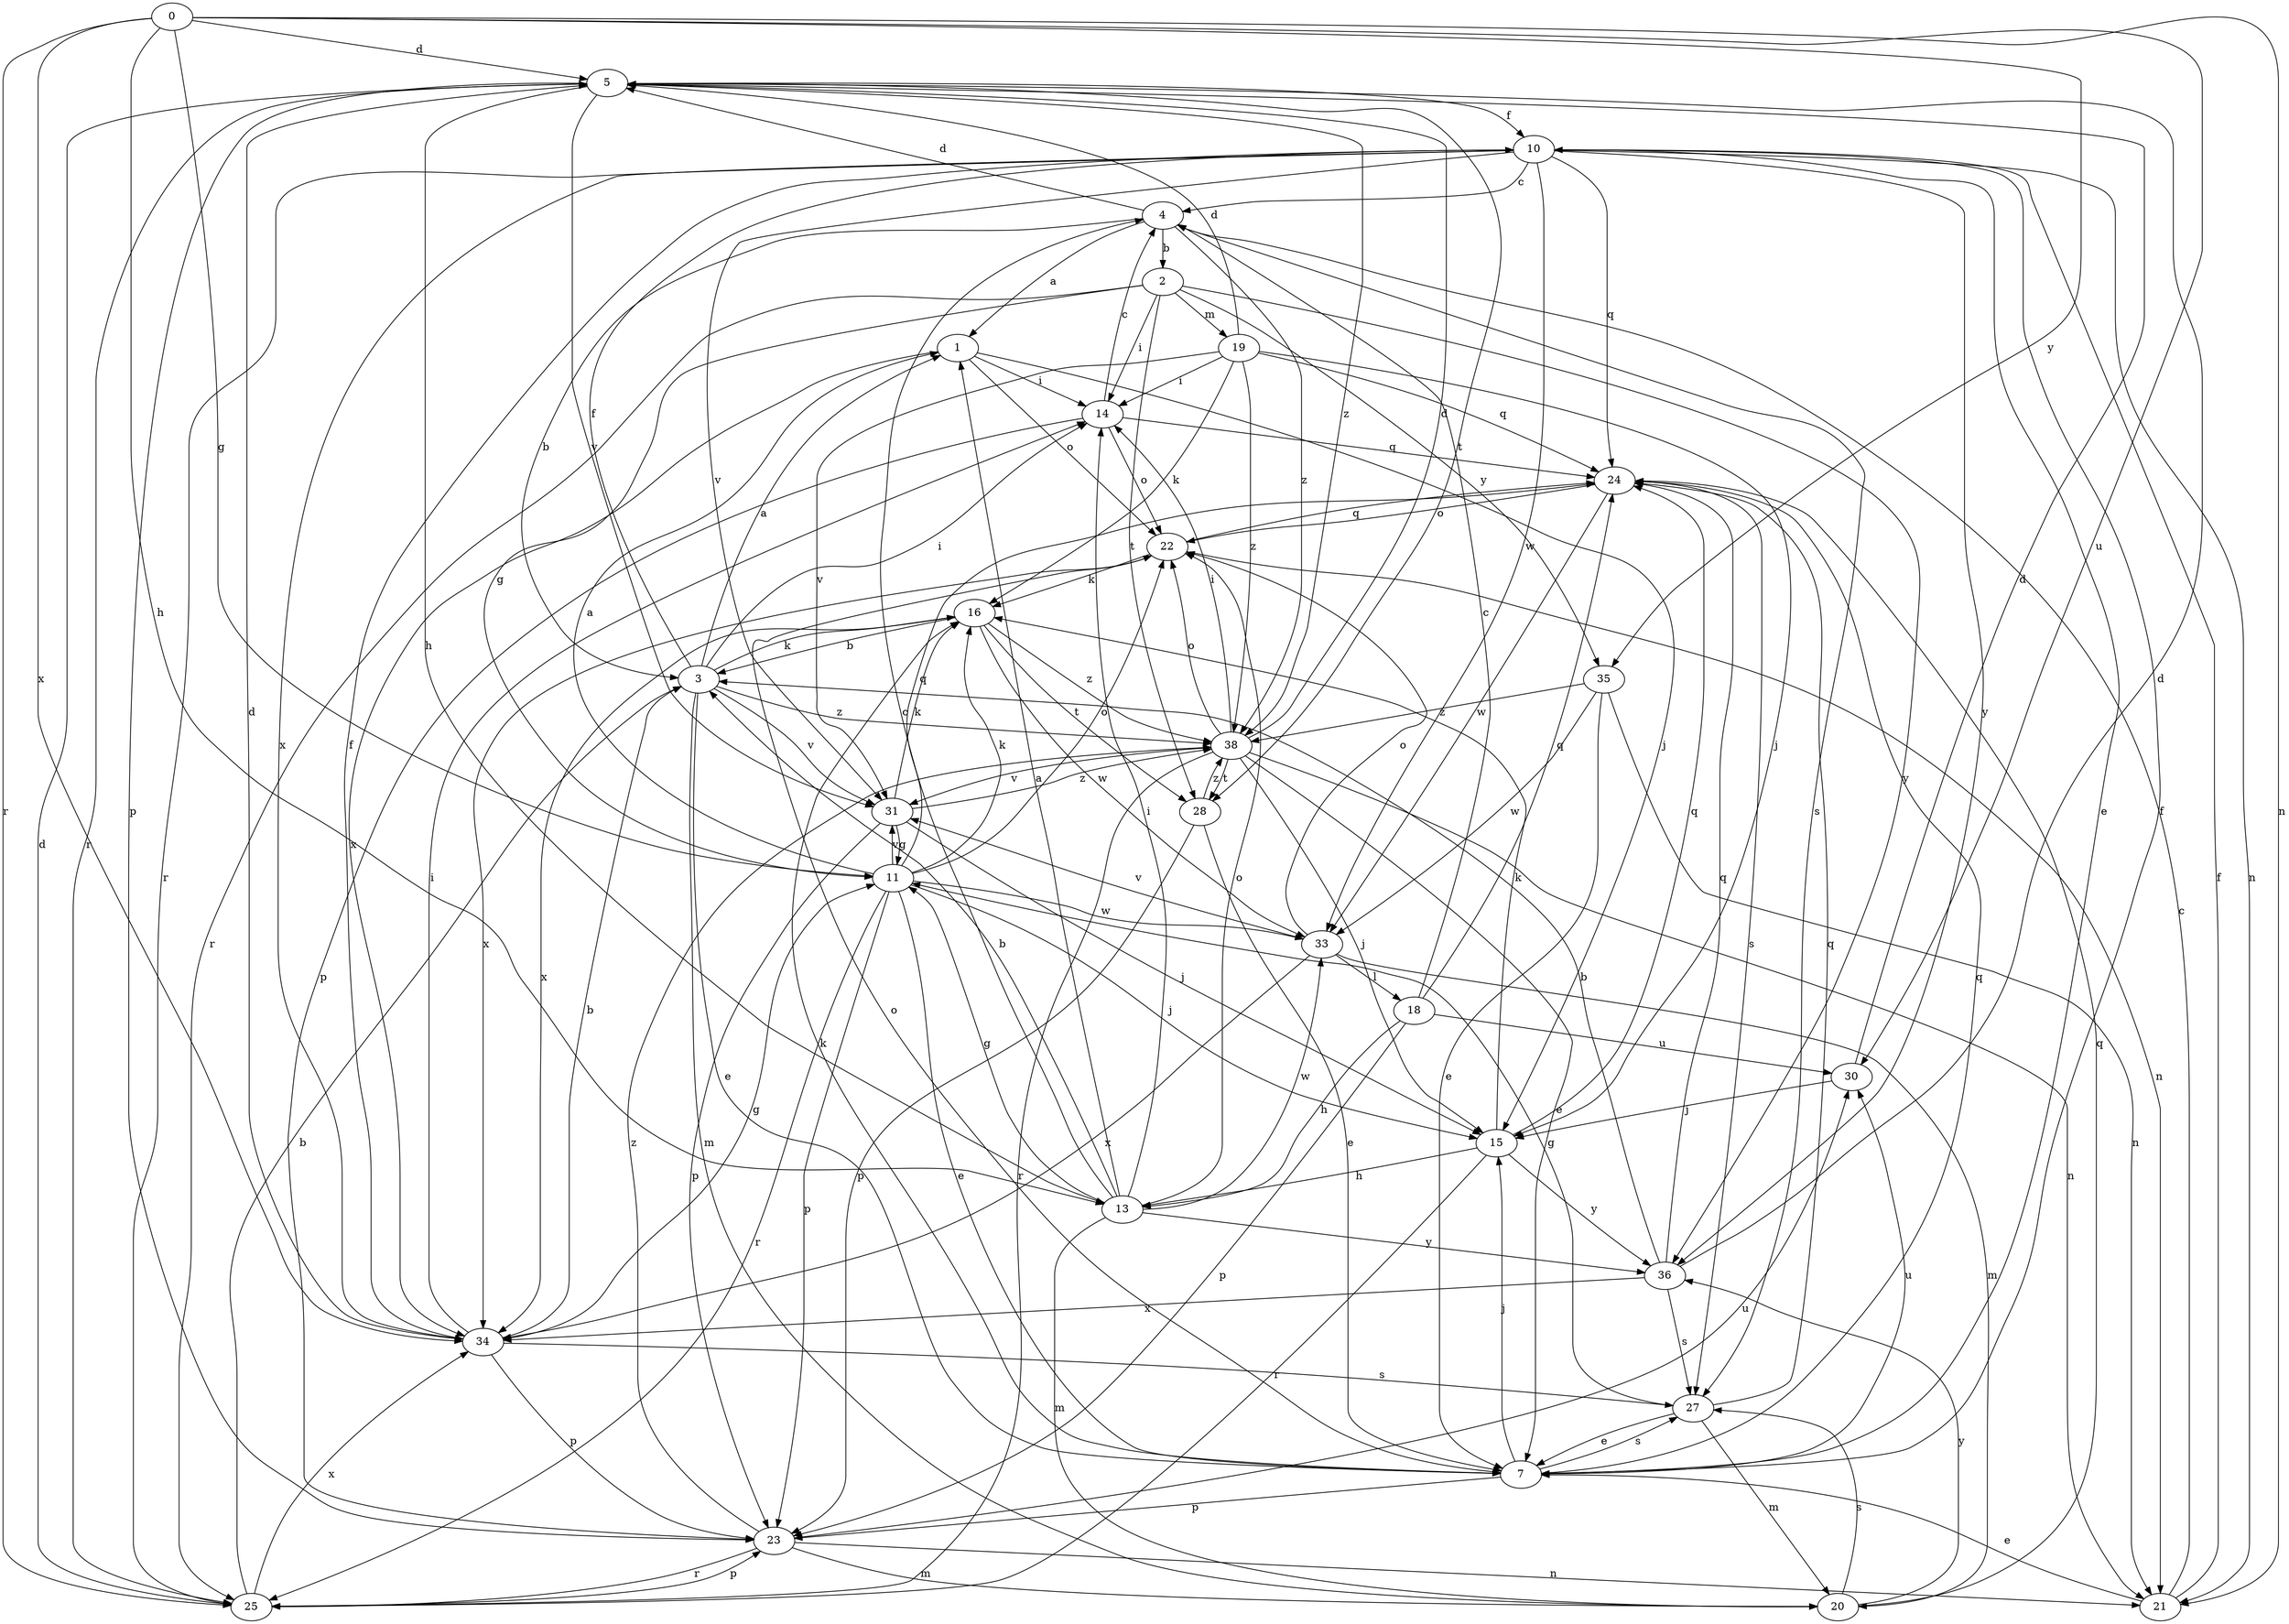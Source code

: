 strict digraph  {
0;
1;
2;
3;
4;
5;
7;
10;
11;
13;
14;
15;
16;
18;
19;
20;
21;
22;
23;
24;
25;
27;
28;
30;
31;
33;
34;
35;
36;
38;
0 -> 5  [label=d];
0 -> 11  [label=g];
0 -> 13  [label=h];
0 -> 21  [label=n];
0 -> 25  [label=r];
0 -> 30  [label=u];
0 -> 34  [label=x];
0 -> 35  [label=y];
1 -> 14  [label=i];
1 -> 15  [label=j];
1 -> 22  [label=o];
1 -> 34  [label=x];
2 -> 11  [label=g];
2 -> 14  [label=i];
2 -> 19  [label=m];
2 -> 25  [label=r];
2 -> 28  [label=t];
2 -> 35  [label=y];
2 -> 36  [label=y];
3 -> 1  [label=a];
3 -> 7  [label=e];
3 -> 10  [label=f];
3 -> 14  [label=i];
3 -> 16  [label=k];
3 -> 20  [label=m];
3 -> 31  [label=v];
3 -> 38  [label=z];
4 -> 1  [label=a];
4 -> 2  [label=b];
4 -> 3  [label=b];
4 -> 5  [label=d];
4 -> 27  [label=s];
4 -> 38  [label=z];
5 -> 10  [label=f];
5 -> 13  [label=h];
5 -> 23  [label=p];
5 -> 25  [label=r];
5 -> 28  [label=t];
5 -> 31  [label=v];
5 -> 38  [label=z];
7 -> 10  [label=f];
7 -> 15  [label=j];
7 -> 16  [label=k];
7 -> 22  [label=o];
7 -> 23  [label=p];
7 -> 24  [label=q];
7 -> 27  [label=s];
7 -> 30  [label=u];
10 -> 4  [label=c];
10 -> 7  [label=e];
10 -> 21  [label=n];
10 -> 24  [label=q];
10 -> 25  [label=r];
10 -> 31  [label=v];
10 -> 33  [label=w];
10 -> 34  [label=x];
10 -> 36  [label=y];
11 -> 1  [label=a];
11 -> 7  [label=e];
11 -> 15  [label=j];
11 -> 16  [label=k];
11 -> 22  [label=o];
11 -> 23  [label=p];
11 -> 24  [label=q];
11 -> 25  [label=r];
11 -> 31  [label=v];
11 -> 33  [label=w];
13 -> 1  [label=a];
13 -> 3  [label=b];
13 -> 4  [label=c];
13 -> 11  [label=g];
13 -> 14  [label=i];
13 -> 20  [label=m];
13 -> 22  [label=o];
13 -> 33  [label=w];
13 -> 36  [label=y];
14 -> 4  [label=c];
14 -> 22  [label=o];
14 -> 23  [label=p];
14 -> 24  [label=q];
15 -> 13  [label=h];
15 -> 16  [label=k];
15 -> 24  [label=q];
15 -> 25  [label=r];
15 -> 36  [label=y];
16 -> 3  [label=b];
16 -> 28  [label=t];
16 -> 33  [label=w];
16 -> 34  [label=x];
16 -> 38  [label=z];
18 -> 4  [label=c];
18 -> 13  [label=h];
18 -> 23  [label=p];
18 -> 24  [label=q];
18 -> 30  [label=u];
19 -> 5  [label=d];
19 -> 14  [label=i];
19 -> 15  [label=j];
19 -> 16  [label=k];
19 -> 24  [label=q];
19 -> 31  [label=v];
19 -> 38  [label=z];
20 -> 24  [label=q];
20 -> 27  [label=s];
20 -> 36  [label=y];
21 -> 4  [label=c];
21 -> 7  [label=e];
21 -> 10  [label=f];
22 -> 16  [label=k];
22 -> 21  [label=n];
22 -> 24  [label=q];
22 -> 34  [label=x];
23 -> 20  [label=m];
23 -> 21  [label=n];
23 -> 25  [label=r];
23 -> 30  [label=u];
23 -> 38  [label=z];
24 -> 22  [label=o];
24 -> 27  [label=s];
24 -> 33  [label=w];
25 -> 3  [label=b];
25 -> 5  [label=d];
25 -> 23  [label=p];
25 -> 34  [label=x];
27 -> 7  [label=e];
27 -> 11  [label=g];
27 -> 20  [label=m];
27 -> 24  [label=q];
28 -> 7  [label=e];
28 -> 23  [label=p];
28 -> 38  [label=z];
30 -> 5  [label=d];
30 -> 15  [label=j];
31 -> 11  [label=g];
31 -> 15  [label=j];
31 -> 16  [label=k];
31 -> 23  [label=p];
31 -> 38  [label=z];
33 -> 18  [label=l];
33 -> 20  [label=m];
33 -> 22  [label=o];
33 -> 31  [label=v];
33 -> 34  [label=x];
34 -> 3  [label=b];
34 -> 5  [label=d];
34 -> 10  [label=f];
34 -> 11  [label=g];
34 -> 14  [label=i];
34 -> 23  [label=p];
34 -> 27  [label=s];
35 -> 7  [label=e];
35 -> 21  [label=n];
35 -> 33  [label=w];
35 -> 38  [label=z];
36 -> 3  [label=b];
36 -> 5  [label=d];
36 -> 24  [label=q];
36 -> 27  [label=s];
36 -> 34  [label=x];
38 -> 5  [label=d];
38 -> 7  [label=e];
38 -> 14  [label=i];
38 -> 15  [label=j];
38 -> 21  [label=n];
38 -> 22  [label=o];
38 -> 25  [label=r];
38 -> 28  [label=t];
38 -> 31  [label=v];
}
